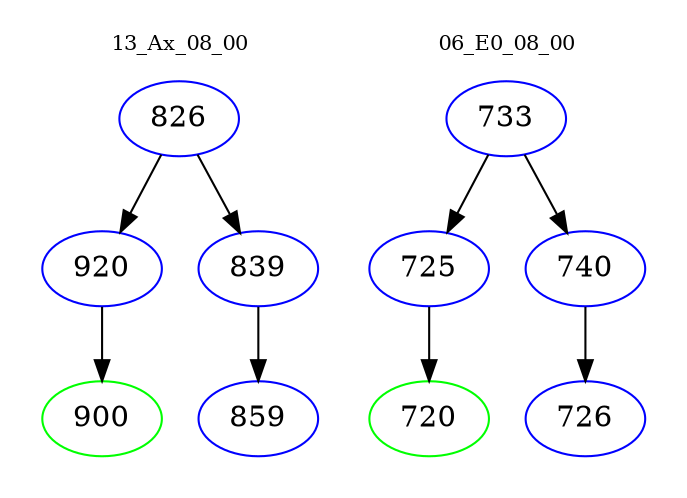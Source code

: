 digraph{
subgraph cluster_0 {
color = white
label = "13_Ax_08_00";
fontsize=10;
T0_826 [label="826", color="blue"]
T0_826 -> T0_920 [color="black"]
T0_920 [label="920", color="blue"]
T0_920 -> T0_900 [color="black"]
T0_900 [label="900", color="green"]
T0_826 -> T0_839 [color="black"]
T0_839 [label="839", color="blue"]
T0_839 -> T0_859 [color="black"]
T0_859 [label="859", color="blue"]
}
subgraph cluster_1 {
color = white
label = "06_E0_08_00";
fontsize=10;
T1_733 [label="733", color="blue"]
T1_733 -> T1_725 [color="black"]
T1_725 [label="725", color="blue"]
T1_725 -> T1_720 [color="black"]
T1_720 [label="720", color="green"]
T1_733 -> T1_740 [color="black"]
T1_740 [label="740", color="blue"]
T1_740 -> T1_726 [color="black"]
T1_726 [label="726", color="blue"]
}
}
